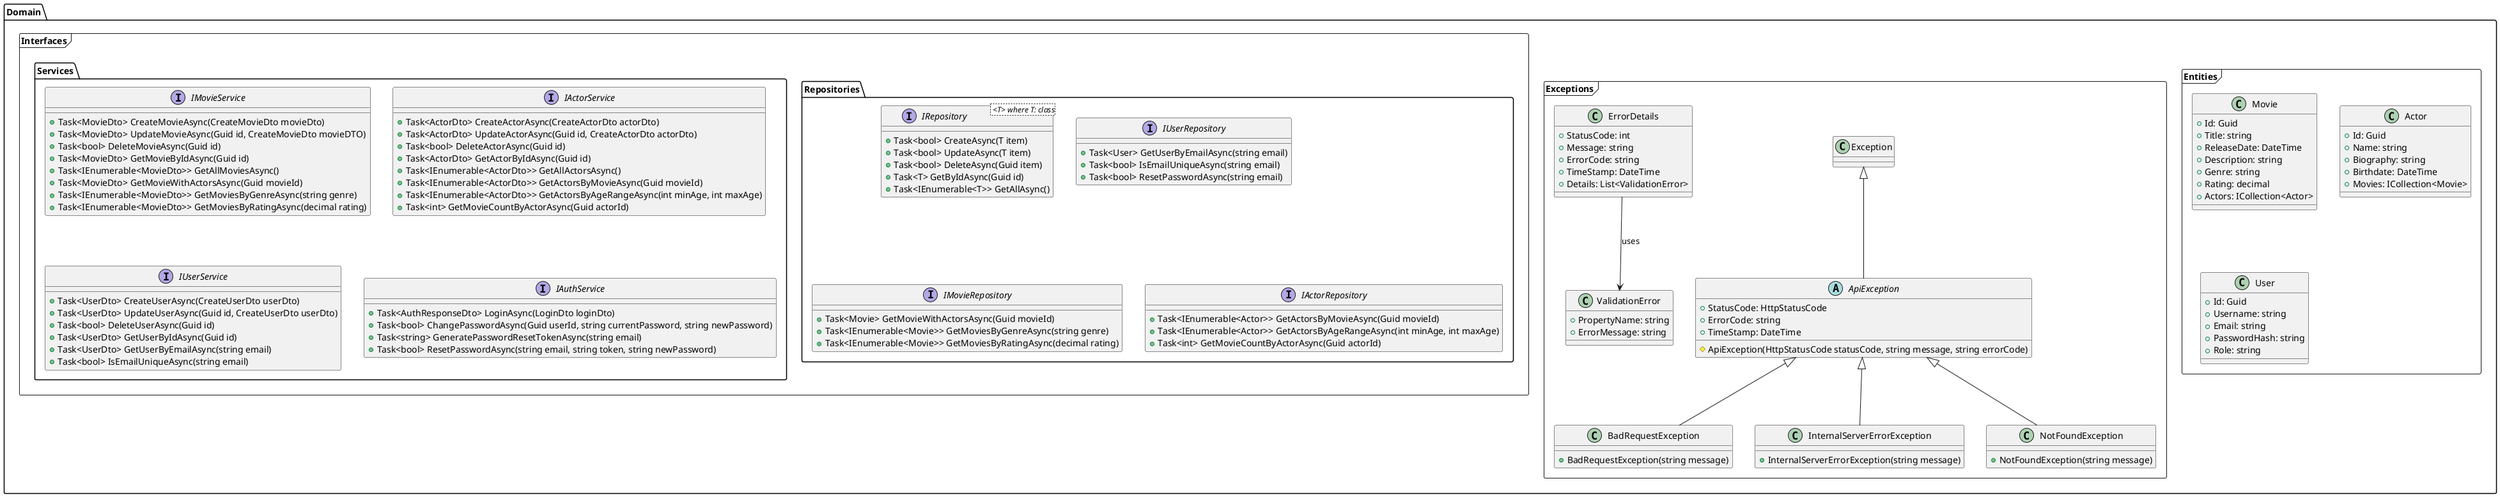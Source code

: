 @startuml "domain"

package "Domain" {
    package "Entities" <<Frame>> {
        class Movie {
            + Id: Guid
            + Title: string
            + ReleaseDate: DateTime
            + Description: string
            + Genre: string
            + Rating: decimal
            + Actors: ICollection<Actor>
        }

        class Actor {
            + Id: Guid
            + Name: string
            + Biography: string
            + Birthdate: DateTime
            + Movies: ICollection<Movie>
        }

        class User {
            + Id: Guid
            + Username: string
            + Email: string
            + PasswordHash: string
            + Role: string
        }
    }

    package "Exceptions" <<Frame>> {
        abstract class ApiException extends Exception {
            + StatusCode: HttpStatusCode
            + ErrorCode: string
            + TimeStamp: DateTime

            # ApiException(HttpStatusCode statusCode, string message, string errorCode)
        }

        class BadRequestException extends ApiException {
            + BadRequestException(string message)
        }

        class InternalServerErrorException extends ApiException {
            + InternalServerErrorException(string message)
        }

        class NotFoundException extends ApiException {
            + NotFoundException(string message)
        }

        class ErrorDetails {
            + StatusCode: int
            + Message: string
            + ErrorCode: string
            + TimeStamp: DateTime
            + Details: List<ValidationError>
        }

        class ValidationError {
            + PropertyName: string
            + ErrorMessage: string
        }

        ErrorDetails --> ValidationError : uses
    }

    package "Interfaces" <<Frame>> {
        package "Repositories" {
            interface IRepository< <T> where T: class> {
                + Task<bool> CreateAsync(T item)
                + Task<bool> UpdateAsync(T item)
                + Task<bool> DeleteAsync(Guid item)
                + Task<T> GetByIdAsync(Guid id)
                + Task<IEnumerable<T>> GetAllAsync()
            }

            interface IUserRepository {
                + Task<User> GetUserByEmailAsync(string email)
                + Task<bool> IsEmailUniqueAsync(string email)
                + Task<bool> ResetPasswordAsync(string email)
            }

            interface IMovieRepository {
                + Task<Movie> GetMovieWithActorsAsync(Guid movieId)
                + Task<IEnumerable<Movie>> GetMoviesByGenreAsync(string genre)
                + Task<IEnumerable<Movie>> GetMoviesByRatingAsync(decimal rating)
            }

            interface IActorRepository {
                + Task<IEnumerable<Actor>> GetActorsByMovieAsync(Guid movieId)
                + Task<IEnumerable<Actor>> GetActorsByAgeRangeAsync(int minAge, int maxAge)
                + Task<int> GetMovieCountByActorAsync(Guid actorId)
            }
        }

        package "Services" {
            interface IMovieService {
                + Task<MovieDto> CreateMovieAsync(CreateMovieDto movieDto)
                + Task<MovieDto> UpdateMovieAsync(Guid id, CreateMovieDto movieDTO)
                + Task<bool> DeleteMovieAsync(Guid id)
                + Task<MovieDto> GetMovieByIdAsync(Guid id)
                + Task<IEnumerable<MovieDto>> GetAllMoviesAsync()
                + Task<MovieDto> GetMovieWithActorsAsync(Guid movieId)
                + Task<IEnumerable<MovieDto>> GetMoviesByGenreAsync(string genre)
                + Task<IEnumerable<MovieDto>> GetMoviesByRatingAsync(decimal rating)
            }

            interface IActorService {
                + Task<ActorDto> CreateActorAsync(CreateActorDto actorDto)
                + Task<ActorDto> UpdateActorAsync(Guid id, CreateActorDto actorDto)
                + Task<bool> DeleteActorAsync(Guid id)
                + Task<ActorDto> GetActorByIdAsync(Guid id)
                + Task<IEnumerable<ActorDto>> GetAllActorsAsync()
                + Task<IEnumerable<ActorDto>> GetActorsByMovieAsync(Guid movieId)
                + Task<IEnumerable<ActorDto>> GetActorsByAgeRangeAsync(int minAge, int maxAge)
                + Task<int> GetMovieCountByActorAsync(Guid actorId)
            }

            interface IUserService {
                + Task<UserDto> CreateUserAsync(CreateUserDto userDto)
                + Task<UserDto> UpdateUserAsync(Guid id, CreateUserDto userDto)
                + Task<bool> DeleteUserAsync(Guid id)
                + Task<UserDto> GetUserByIdAsync(Guid id)
                + Task<UserDto> GetUserByEmailAsync(string email)
                + Task<bool> IsEmailUniqueAsync(string email)
            }

            interface IAuthService {
                + Task<AuthResponseDto> LoginAsync(LoginDto loginDto)
                + Task<bool> ChangePasswordAsync(Guid userId, string currentPassword, string newPassword)
                + Task<string> GeneratePasswordResetTokenAsync(string email)
                + Task<bool> ResetPasswordAsync(string email, string token, string newPassword)
            }
        }
    }
}

@enduml